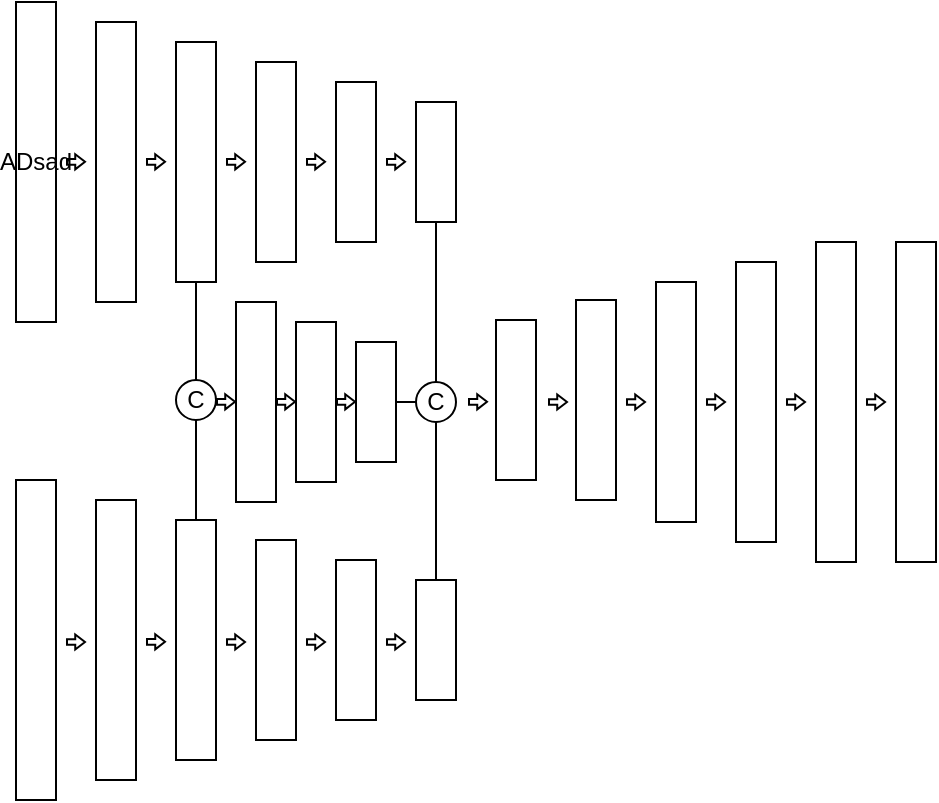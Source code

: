 <mxfile version="24.4.7" type="github">
  <diagram name="Page-1" id="Zy-w6W-C0kYEm2fz4P6m">
    <mxGraphModel dx="1179" dy="629" grid="1" gridSize="10" guides="1" tooltips="1" connect="1" arrows="1" fold="1" page="1" pageScale="1" pageWidth="827" pageHeight="1169" math="0" shadow="0">
      <root>
        <mxCell id="0" />
        <mxCell id="1" parent="0" />
        <mxCell id="uLbwFLICeJDCESh0d5ET-1" value="ADsad" style="rounded=0;whiteSpace=wrap;html=1;" vertex="1" parent="1">
          <mxGeometry x="100" y="120" width="20" height="160" as="geometry" />
        </mxCell>
        <mxCell id="uLbwFLICeJDCESh0d5ET-2" value="" style="rounded=0;whiteSpace=wrap;html=1;" vertex="1" parent="1">
          <mxGeometry x="140" y="130" width="20" height="140" as="geometry" />
        </mxCell>
        <mxCell id="uLbwFLICeJDCESh0d5ET-3" value="" style="rounded=0;whiteSpace=wrap;html=1;" vertex="1" parent="1">
          <mxGeometry x="180" y="140" width="20" height="120" as="geometry" />
        </mxCell>
        <mxCell id="uLbwFLICeJDCESh0d5ET-4" value="" style="rounded=0;whiteSpace=wrap;html=1;" vertex="1" parent="1">
          <mxGeometry x="220" y="150" width="20" height="100" as="geometry" />
        </mxCell>
        <mxCell id="uLbwFLICeJDCESh0d5ET-5" value="" style="rounded=0;whiteSpace=wrap;html=1;" vertex="1" parent="1">
          <mxGeometry x="260" y="160" width="20" height="80" as="geometry" />
        </mxCell>
        <mxCell id="uLbwFLICeJDCESh0d5ET-8" value="" style="rounded=0;whiteSpace=wrap;html=1;" vertex="1" parent="1">
          <mxGeometry x="100" y="359" width="20" height="160" as="geometry" />
        </mxCell>
        <mxCell id="uLbwFLICeJDCESh0d5ET-9" value="" style="rounded=0;whiteSpace=wrap;html=1;" vertex="1" parent="1">
          <mxGeometry x="140" y="369" width="20" height="140" as="geometry" />
        </mxCell>
        <mxCell id="uLbwFLICeJDCESh0d5ET-10" value="" style="rounded=0;whiteSpace=wrap;html=1;" vertex="1" parent="1">
          <mxGeometry x="180" y="379" width="20" height="120" as="geometry" />
        </mxCell>
        <mxCell id="uLbwFLICeJDCESh0d5ET-11" value="" style="rounded=0;whiteSpace=wrap;html=1;" vertex="1" parent="1">
          <mxGeometry x="220" y="389" width="20" height="100" as="geometry" />
        </mxCell>
        <mxCell id="uLbwFLICeJDCESh0d5ET-12" value="" style="rounded=0;whiteSpace=wrap;html=1;" vertex="1" parent="1">
          <mxGeometry x="260" y="399" width="20" height="80" as="geometry" />
        </mxCell>
        <mxCell id="uLbwFLICeJDCESh0d5ET-13" value="" style="rounded=0;whiteSpace=wrap;html=1;" vertex="1" parent="1">
          <mxGeometry x="300" y="170" width="20" height="60" as="geometry" />
        </mxCell>
        <mxCell id="uLbwFLICeJDCESh0d5ET-14" value="" style="rounded=0;whiteSpace=wrap;html=1;" vertex="1" parent="1">
          <mxGeometry x="300" y="409" width="20" height="60" as="geometry" />
        </mxCell>
        <mxCell id="uLbwFLICeJDCESh0d5ET-15" value="C" style="ellipse;whiteSpace=wrap;html=1;aspect=fixed;" vertex="1" parent="1">
          <mxGeometry x="180" y="309" width="20" height="20" as="geometry" />
        </mxCell>
        <mxCell id="uLbwFLICeJDCESh0d5ET-16" value="" style="endArrow=none;html=1;rounded=0;entryX=0.5;entryY=1;entryDx=0;entryDy=0;exitX=0.5;exitY=0;exitDx=0;exitDy=0;" edge="1" parent="1" source="uLbwFLICeJDCESh0d5ET-15" target="uLbwFLICeJDCESh0d5ET-3">
          <mxGeometry width="50" height="50" relative="1" as="geometry">
            <mxPoint x="380" y="340" as="sourcePoint" />
            <mxPoint x="430" y="290" as="targetPoint" />
          </mxGeometry>
        </mxCell>
        <mxCell id="uLbwFLICeJDCESh0d5ET-17" value="" style="endArrow=none;html=1;rounded=0;exitX=0.5;exitY=0;exitDx=0;exitDy=0;entryX=0.5;entryY=1;entryDx=0;entryDy=0;" edge="1" parent="1" source="uLbwFLICeJDCESh0d5ET-10" target="uLbwFLICeJDCESh0d5ET-15">
          <mxGeometry width="50" height="50" relative="1" as="geometry">
            <mxPoint x="380" y="340" as="sourcePoint" />
            <mxPoint x="430" y="290" as="targetPoint" />
          </mxGeometry>
        </mxCell>
        <mxCell id="uLbwFLICeJDCESh0d5ET-18" value="" style="rounded=0;whiteSpace=wrap;html=1;" vertex="1" parent="1">
          <mxGeometry x="210" y="270" width="20" height="100" as="geometry" />
        </mxCell>
        <mxCell id="uLbwFLICeJDCESh0d5ET-19" value="" style="rounded=0;whiteSpace=wrap;html=1;" vertex="1" parent="1">
          <mxGeometry x="240" y="280" width="20" height="80" as="geometry" />
        </mxCell>
        <mxCell id="uLbwFLICeJDCESh0d5ET-20" value="" style="rounded=0;whiteSpace=wrap;html=1;" vertex="1" parent="1">
          <mxGeometry x="270" y="290" width="20" height="60" as="geometry" />
        </mxCell>
        <mxCell id="uLbwFLICeJDCESh0d5ET-21" value="C" style="ellipse;whiteSpace=wrap;html=1;aspect=fixed;" vertex="1" parent="1">
          <mxGeometry x="300" y="310" width="20" height="20" as="geometry" />
        </mxCell>
        <mxCell id="uLbwFLICeJDCESh0d5ET-26" value="" style="endArrow=none;html=1;rounded=0;entryX=0.5;entryY=1;entryDx=0;entryDy=0;exitX=0.5;exitY=0;exitDx=0;exitDy=0;" edge="1" parent="1" source="uLbwFLICeJDCESh0d5ET-21" target="uLbwFLICeJDCESh0d5ET-13">
          <mxGeometry width="50" height="50" relative="1" as="geometry">
            <mxPoint x="380" y="340" as="sourcePoint" />
            <mxPoint x="430" y="290" as="targetPoint" />
          </mxGeometry>
        </mxCell>
        <mxCell id="uLbwFLICeJDCESh0d5ET-27" value="" style="endArrow=none;html=1;rounded=0;exitX=0.5;exitY=0;exitDx=0;exitDy=0;entryX=0.5;entryY=1;entryDx=0;entryDy=0;" edge="1" parent="1" source="uLbwFLICeJDCESh0d5ET-14" target="uLbwFLICeJDCESh0d5ET-21">
          <mxGeometry width="50" height="50" relative="1" as="geometry">
            <mxPoint x="380" y="340" as="sourcePoint" />
            <mxPoint x="430" y="290" as="targetPoint" />
          </mxGeometry>
        </mxCell>
        <mxCell id="uLbwFLICeJDCESh0d5ET-32" value="" style="rounded=0;whiteSpace=wrap;html=1;" vertex="1" parent="1">
          <mxGeometry x="340" y="279" width="20" height="80" as="geometry" />
        </mxCell>
        <mxCell id="uLbwFLICeJDCESh0d5ET-33" value="" style="rounded=0;whiteSpace=wrap;html=1;" vertex="1" parent="1">
          <mxGeometry x="380" y="269" width="20" height="100" as="geometry" />
        </mxCell>
        <mxCell id="uLbwFLICeJDCESh0d5ET-34" value="" style="rounded=0;whiteSpace=wrap;html=1;" vertex="1" parent="1">
          <mxGeometry x="420" y="260" width="20" height="120" as="geometry" />
        </mxCell>
        <mxCell id="uLbwFLICeJDCESh0d5ET-35" value="" style="rounded=0;whiteSpace=wrap;html=1;" vertex="1" parent="1">
          <mxGeometry x="460" y="250" width="20" height="140" as="geometry" />
        </mxCell>
        <mxCell id="uLbwFLICeJDCESh0d5ET-36" value="" style="rounded=0;whiteSpace=wrap;html=1;" vertex="1" parent="1">
          <mxGeometry x="500" y="240" width="20" height="160" as="geometry" />
        </mxCell>
        <mxCell id="uLbwFLICeJDCESh0d5ET-37" value="" style="rounded=0;whiteSpace=wrap;html=1;" vertex="1" parent="1">
          <mxGeometry x="540" y="240" width="20" height="160" as="geometry" />
        </mxCell>
        <mxCell id="uLbwFLICeJDCESh0d5ET-48" value="" style="shape=flexArrow;endArrow=classic;html=1;rounded=0;endWidth=3.737;endSize=1.293;width=2.836;" edge="1" parent="1">
          <mxGeometry width="50" height="50" relative="1" as="geometry">
            <mxPoint x="366" y="320" as="sourcePoint" />
            <mxPoint x="376" y="320" as="targetPoint" />
          </mxGeometry>
        </mxCell>
        <mxCell id="uLbwFLICeJDCESh0d5ET-52" value="" style="shape=flexArrow;endArrow=classic;html=1;rounded=0;endWidth=3.737;endSize=1.293;width=2.836;" edge="1" parent="1">
          <mxGeometry width="50" height="50" relative="1" as="geometry">
            <mxPoint x="200" y="319.9" as="sourcePoint" />
            <mxPoint x="210" y="319.9" as="targetPoint" />
          </mxGeometry>
        </mxCell>
        <mxCell id="uLbwFLICeJDCESh0d5ET-53" value="" style="shape=flexArrow;endArrow=classic;html=1;rounded=0;endWidth=3.737;endSize=1.293;width=2.836;" edge="1" parent="1">
          <mxGeometry width="50" height="50" relative="1" as="geometry">
            <mxPoint x="230" y="319.9" as="sourcePoint" />
            <mxPoint x="240" y="319.9" as="targetPoint" />
          </mxGeometry>
        </mxCell>
        <mxCell id="uLbwFLICeJDCESh0d5ET-54" value="" style="shape=flexArrow;endArrow=classic;html=1;rounded=0;endWidth=3.737;endSize=1.293;width=2.836;" edge="1" parent="1">
          <mxGeometry width="50" height="50" relative="1" as="geometry">
            <mxPoint x="260" y="319.9" as="sourcePoint" />
            <mxPoint x="270" y="319.9" as="targetPoint" />
          </mxGeometry>
        </mxCell>
        <mxCell id="uLbwFLICeJDCESh0d5ET-57" value="" style="shape=flexArrow;endArrow=classic;html=1;rounded=0;endWidth=3.737;endSize=1.293;width=2.836;" edge="1" parent="1">
          <mxGeometry width="50" height="50" relative="1" as="geometry">
            <mxPoint x="125" y="440" as="sourcePoint" />
            <mxPoint x="135" y="440" as="targetPoint" />
          </mxGeometry>
        </mxCell>
        <mxCell id="uLbwFLICeJDCESh0d5ET-58" value="" style="shape=flexArrow;endArrow=classic;html=1;rounded=0;endWidth=3.737;endSize=1.293;width=2.836;" edge="1" parent="1">
          <mxGeometry width="50" height="50" relative="1" as="geometry">
            <mxPoint x="165" y="439.9" as="sourcePoint" />
            <mxPoint x="175" y="439.9" as="targetPoint" />
          </mxGeometry>
        </mxCell>
        <mxCell id="uLbwFLICeJDCESh0d5ET-59" value="" style="shape=flexArrow;endArrow=classic;html=1;rounded=0;endWidth=3.737;endSize=1.293;width=2.836;" edge="1" parent="1">
          <mxGeometry width="50" height="50" relative="1" as="geometry">
            <mxPoint x="205" y="440" as="sourcePoint" />
            <mxPoint x="215" y="440" as="targetPoint" />
          </mxGeometry>
        </mxCell>
        <mxCell id="uLbwFLICeJDCESh0d5ET-60" value="" style="shape=flexArrow;endArrow=classic;html=1;rounded=0;endWidth=3.737;endSize=1.293;width=2.836;" edge="1" parent="1">
          <mxGeometry width="50" height="50" relative="1" as="geometry">
            <mxPoint x="245" y="440" as="sourcePoint" />
            <mxPoint x="255" y="440" as="targetPoint" />
          </mxGeometry>
        </mxCell>
        <mxCell id="uLbwFLICeJDCESh0d5ET-61" value="" style="shape=flexArrow;endArrow=classic;html=1;rounded=0;endWidth=3.737;endSize=1.293;width=2.836;" edge="1" parent="1">
          <mxGeometry width="50" height="50" relative="1" as="geometry">
            <mxPoint x="285" y="440" as="sourcePoint" />
            <mxPoint x="295" y="440" as="targetPoint" />
          </mxGeometry>
        </mxCell>
        <mxCell id="uLbwFLICeJDCESh0d5ET-62" value="" style="shape=flexArrow;endArrow=classic;html=1;rounded=0;endWidth=3.737;endSize=1.293;width=2.836;" edge="1" parent="1">
          <mxGeometry width="50" height="50" relative="1" as="geometry">
            <mxPoint x="125" y="199.9" as="sourcePoint" />
            <mxPoint x="135" y="199.9" as="targetPoint" />
          </mxGeometry>
        </mxCell>
        <mxCell id="uLbwFLICeJDCESh0d5ET-63" value="" style="shape=flexArrow;endArrow=classic;html=1;rounded=0;endWidth=3.737;endSize=1.293;width=2.836;" edge="1" parent="1">
          <mxGeometry width="50" height="50" relative="1" as="geometry">
            <mxPoint x="165" y="199.9" as="sourcePoint" />
            <mxPoint x="175" y="199.9" as="targetPoint" />
          </mxGeometry>
        </mxCell>
        <mxCell id="uLbwFLICeJDCESh0d5ET-64" value="" style="shape=flexArrow;endArrow=classic;html=1;rounded=0;endWidth=3.737;endSize=1.293;width=2.836;" edge="1" parent="1">
          <mxGeometry width="50" height="50" relative="1" as="geometry">
            <mxPoint x="205" y="199.9" as="sourcePoint" />
            <mxPoint x="215" y="199.9" as="targetPoint" />
          </mxGeometry>
        </mxCell>
        <mxCell id="uLbwFLICeJDCESh0d5ET-65" value="" style="shape=flexArrow;endArrow=classic;html=1;rounded=0;endWidth=3.737;endSize=1.293;width=2.836;" edge="1" parent="1">
          <mxGeometry width="50" height="50" relative="1" as="geometry">
            <mxPoint x="245" y="199.9" as="sourcePoint" />
            <mxPoint x="255" y="199.9" as="targetPoint" />
          </mxGeometry>
        </mxCell>
        <mxCell id="uLbwFLICeJDCESh0d5ET-66" value="" style="shape=flexArrow;endArrow=classic;html=1;rounded=0;endWidth=3.737;endSize=1.293;width=2.836;" edge="1" parent="1">
          <mxGeometry width="50" height="50" relative="1" as="geometry">
            <mxPoint x="285" y="199.9" as="sourcePoint" />
            <mxPoint x="295" y="199.9" as="targetPoint" />
          </mxGeometry>
        </mxCell>
        <mxCell id="uLbwFLICeJDCESh0d5ET-67" value="" style="shape=flexArrow;endArrow=classic;html=1;rounded=0;endWidth=3.737;endSize=1.293;width=2.836;" edge="1" parent="1">
          <mxGeometry width="50" height="50" relative="1" as="geometry">
            <mxPoint x="326" y="319.9" as="sourcePoint" />
            <mxPoint x="336" y="319.9" as="targetPoint" />
          </mxGeometry>
        </mxCell>
        <mxCell id="uLbwFLICeJDCESh0d5ET-68" value="" style="shape=flexArrow;endArrow=classic;html=1;rounded=0;endWidth=3.737;endSize=1.293;width=2.836;" edge="1" parent="1">
          <mxGeometry width="50" height="50" relative="1" as="geometry">
            <mxPoint x="405" y="320" as="sourcePoint" />
            <mxPoint x="415" y="320" as="targetPoint" />
          </mxGeometry>
        </mxCell>
        <mxCell id="uLbwFLICeJDCESh0d5ET-70" value="" style="shape=flexArrow;endArrow=classic;html=1;rounded=0;endWidth=3.737;endSize=1.293;width=2.836;" edge="1" parent="1">
          <mxGeometry width="50" height="50" relative="1" as="geometry">
            <mxPoint x="445" y="320" as="sourcePoint" />
            <mxPoint x="455" y="320" as="targetPoint" />
          </mxGeometry>
        </mxCell>
        <mxCell id="uLbwFLICeJDCESh0d5ET-71" value="" style="shape=flexArrow;endArrow=classic;html=1;rounded=0;endWidth=3.737;endSize=1.293;width=2.836;" edge="1" parent="1">
          <mxGeometry width="50" height="50" relative="1" as="geometry">
            <mxPoint x="485" y="320" as="sourcePoint" />
            <mxPoint x="495" y="320" as="targetPoint" />
          </mxGeometry>
        </mxCell>
        <mxCell id="uLbwFLICeJDCESh0d5ET-72" value="" style="shape=flexArrow;endArrow=classic;html=1;rounded=0;endWidth=3.737;endSize=1.293;width=2.836;" edge="1" parent="1">
          <mxGeometry width="50" height="50" relative="1" as="geometry">
            <mxPoint x="525" y="320" as="sourcePoint" />
            <mxPoint x="535" y="320" as="targetPoint" />
          </mxGeometry>
        </mxCell>
        <mxCell id="uLbwFLICeJDCESh0d5ET-74" value="" style="endArrow=none;html=1;rounded=0;exitX=1;exitY=0.5;exitDx=0;exitDy=0;" edge="1" parent="1" source="uLbwFLICeJDCESh0d5ET-20">
          <mxGeometry width="50" height="50" relative="1" as="geometry">
            <mxPoint x="310" y="370" as="sourcePoint" />
            <mxPoint x="300" y="320" as="targetPoint" />
          </mxGeometry>
        </mxCell>
      </root>
    </mxGraphModel>
  </diagram>
</mxfile>
